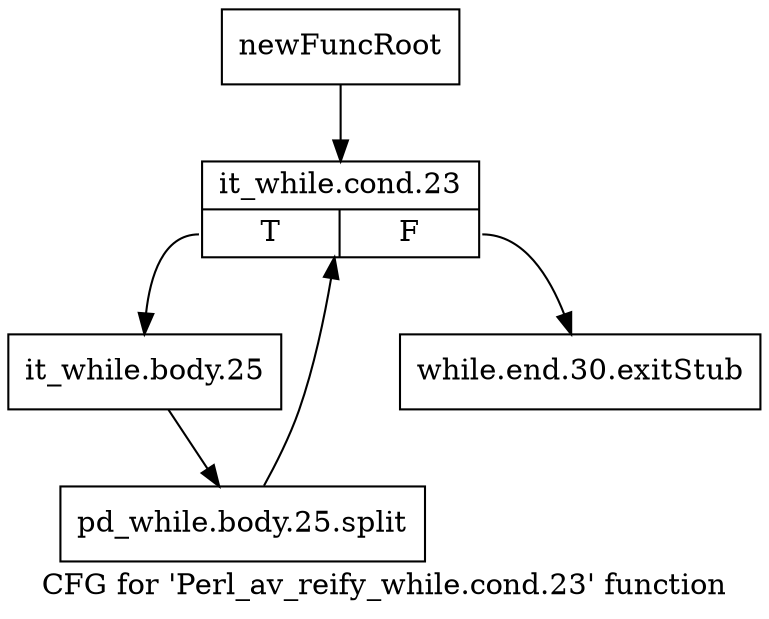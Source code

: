 digraph "CFG for 'Perl_av_reify_while.cond.23' function" {
	label="CFG for 'Perl_av_reify_while.cond.23' function";

	Node0x4aa1c00 [shape=record,label="{newFuncRoot}"];
	Node0x4aa1c00 -> Node0x4aa1ca0;
	Node0x4aa1c50 [shape=record,label="{while.end.30.exitStub}"];
	Node0x4aa1ca0 [shape=record,label="{it_while.cond.23|{<s0>T|<s1>F}}"];
	Node0x4aa1ca0:s0 -> Node0x4aa1cf0;
	Node0x4aa1ca0:s1 -> Node0x4aa1c50;
	Node0x4aa1cf0 [shape=record,label="{it_while.body.25}"];
	Node0x4aa1cf0 -> Node0x6a6d510;
	Node0x6a6d510 [shape=record,label="{pd_while.body.25.split}"];
	Node0x6a6d510 -> Node0x4aa1ca0;
}
